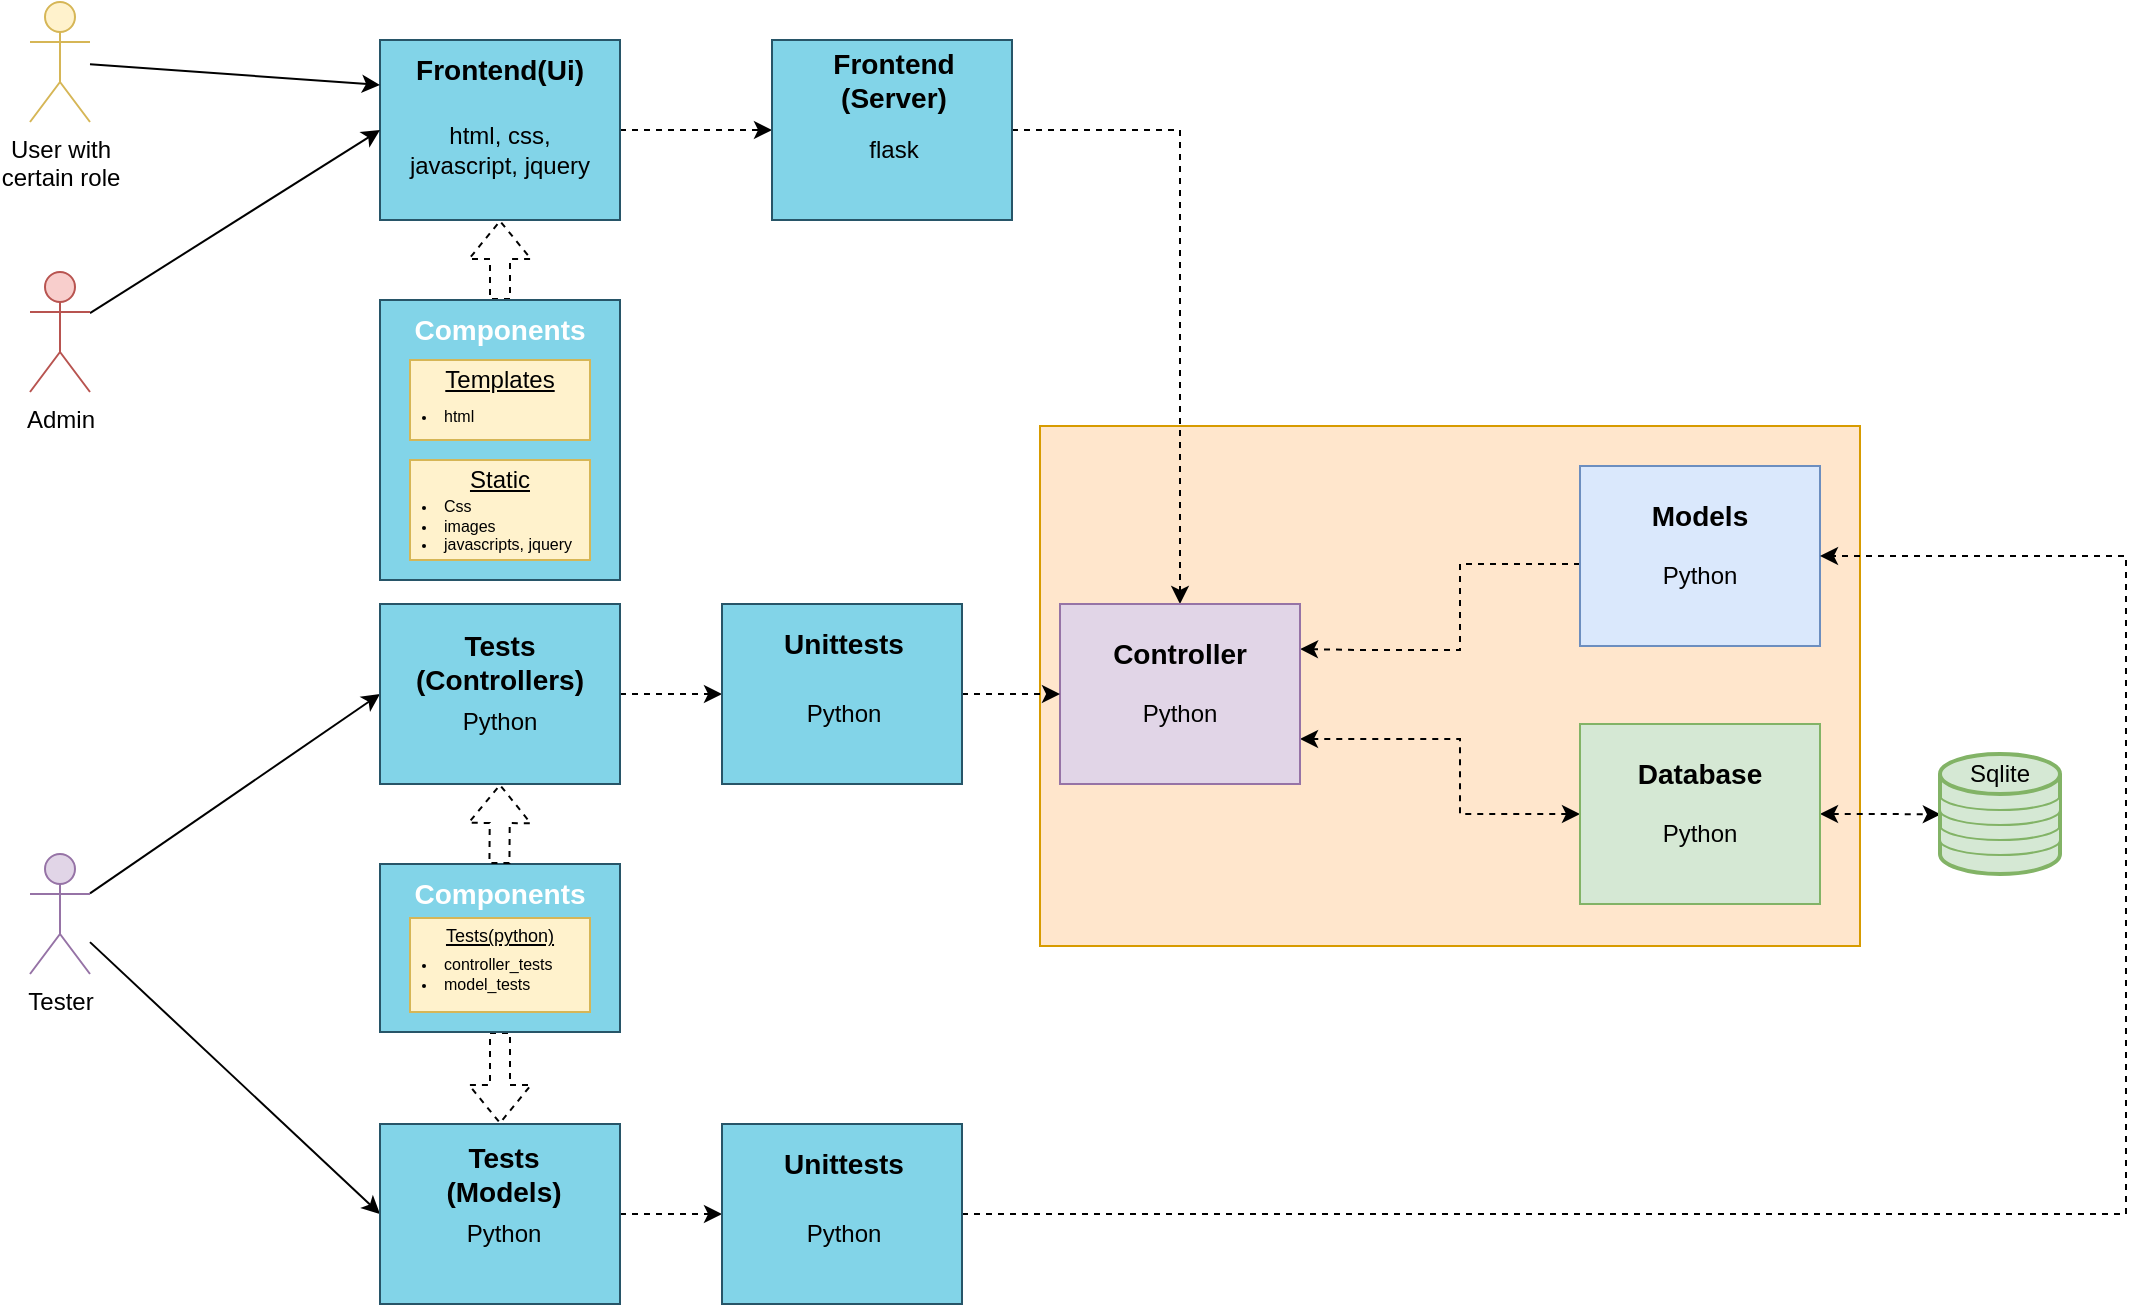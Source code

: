 <mxfile version="22.1.5" type="device">
  <diagram name="Page-1" id="u3W3jtYx0ga6XioQyQ9T">
    <mxGraphModel dx="880" dy="560" grid="1" gridSize="10" guides="1" tooltips="1" connect="1" arrows="1" fold="1" page="1" pageScale="1" pageWidth="1169" pageHeight="827" math="0" shadow="0">
      <root>
        <mxCell id="0" />
        <mxCell id="1" parent="0" />
        <mxCell id="3INnjlpsInckmwFaVCA_-41" value="" style="rounded=0;whiteSpace=wrap;html=1;fillColor=#ffe6cc;strokeColor=#d79b00;" parent="1" vertex="1">
          <mxGeometry x="557" y="287" width="410" height="260" as="geometry" />
        </mxCell>
        <mxCell id="3INnjlpsInckmwFaVCA_-5" value="" style="edgeStyle=orthogonalEdgeStyle;rounded=0;orthogonalLoop=1;jettySize=auto;html=1;dashed=1;" parent="1" source="3INnjlpsInckmwFaVCA_-1" target="3INnjlpsInckmwFaVCA_-4" edge="1">
          <mxGeometry relative="1" as="geometry" />
        </mxCell>
        <mxCell id="3INnjlpsInckmwFaVCA_-1" value="" style="rounded=0;whiteSpace=wrap;html=1;fillColor=#82d4e8;strokeColor=#275568;" parent="1" vertex="1">
          <mxGeometry x="227" y="94" width="120" height="90" as="geometry" />
        </mxCell>
        <mxCell id="3INnjlpsInckmwFaVCA_-2" value="Frontend(Ui)" style="text;html=1;strokeColor=none;fillColor=none;align=center;verticalAlign=middle;whiteSpace=wrap;rounded=0;fontSize=14;fontStyle=1;fontColor=#000000;" parent="1" vertex="1">
          <mxGeometry x="247" y="94" width="80" height="30" as="geometry" />
        </mxCell>
        <mxCell id="3INnjlpsInckmwFaVCA_-3" value="html, css, javascript, jquery" style="text;html=1;strokeColor=none;fillColor=none;align=center;verticalAlign=middle;whiteSpace=wrap;rounded=0;fontColor=#000000;" parent="1" vertex="1">
          <mxGeometry x="237" y="134" width="100" height="30" as="geometry" />
        </mxCell>
        <mxCell id="3INnjlpsInckmwFaVCA_-9" value="" style="edgeStyle=orthogonalEdgeStyle;rounded=0;orthogonalLoop=1;jettySize=auto;html=1;dashed=1;" parent="1" source="3INnjlpsInckmwFaVCA_-4" target="3INnjlpsInckmwFaVCA_-8" edge="1">
          <mxGeometry relative="1" as="geometry" />
        </mxCell>
        <mxCell id="3INnjlpsInckmwFaVCA_-4" value="" style="rounded=0;whiteSpace=wrap;html=1;fillColor=#82d4e8;strokeColor=#275568;" parent="1" vertex="1">
          <mxGeometry x="423" y="94" width="120" height="90" as="geometry" />
        </mxCell>
        <mxCell id="3INnjlpsInckmwFaVCA_-6" value="Frontend&lt;br&gt;(Server)" style="text;html=1;strokeColor=none;fillColor=none;align=center;verticalAlign=middle;whiteSpace=wrap;rounded=0;fontSize=14;fontStyle=1;fontColor=#000000;" parent="1" vertex="1">
          <mxGeometry x="434" y="99" width="100" height="30" as="geometry" />
        </mxCell>
        <mxCell id="3INnjlpsInckmwFaVCA_-7" value="flask" style="text;html=1;strokeColor=none;fillColor=none;align=center;verticalAlign=middle;whiteSpace=wrap;rounded=0;fontColor=#000000;" parent="1" vertex="1">
          <mxGeometry x="434" y="134" width="100" height="30" as="geometry" />
        </mxCell>
        <mxCell id="3INnjlpsInckmwFaVCA_-20" value="" style="group;fillColor=#d5e8d4;strokeColor=#82b366;container=0;" parent="1" vertex="1" connectable="0">
          <mxGeometry x="827" y="307" width="120" height="90" as="geometry" />
        </mxCell>
        <mxCell id="3INnjlpsInckmwFaVCA_-21" value="" style="group;fillColor=#d5e8d4;strokeColor=#82b366;container=0;" parent="1" vertex="1" connectable="0">
          <mxGeometry x="567" y="376" width="120" height="90" as="geometry" />
        </mxCell>
        <mxCell id="3INnjlpsInckmwFaVCA_-22" value="" style="group;fillColor=#d5e8d4;strokeColor=#82b366;container=0;" parent="1" vertex="1" connectable="0">
          <mxGeometry x="827" y="436" width="120" height="90" as="geometry" />
        </mxCell>
        <mxCell id="3INnjlpsInckmwFaVCA_-24" value="" style="edgeStyle=orthogonalEdgeStyle;rounded=0;orthogonalLoop=1;jettySize=auto;html=1;entryX=1;entryY=0.25;entryDx=0;entryDy=0;dashed=1;" parent="1" source="3INnjlpsInckmwFaVCA_-17" target="3INnjlpsInckmwFaVCA_-8" edge="1">
          <mxGeometry relative="1" as="geometry">
            <mxPoint x="707" y="416" as="targetPoint" />
            <Array as="points">
              <mxPoint x="767" y="356" />
              <mxPoint x="767" y="399" />
              <mxPoint x="717" y="399" />
            </Array>
          </mxGeometry>
        </mxCell>
        <mxCell id="3INnjlpsInckmwFaVCA_-26" value="" style="edgeStyle=orthogonalEdgeStyle;rounded=0;orthogonalLoop=1;jettySize=auto;html=1;entryX=1;entryY=0.75;entryDx=0;entryDy=0;startArrow=classic;startFill=1;dashed=1;" parent="1" source="3INnjlpsInckmwFaVCA_-14" target="3INnjlpsInckmwFaVCA_-8" edge="1">
          <mxGeometry relative="1" as="geometry">
            <mxPoint x="747" y="481" as="targetPoint" />
            <Array as="points">
              <mxPoint x="767" y="481" />
              <mxPoint x="767" y="444" />
            </Array>
          </mxGeometry>
        </mxCell>
        <mxCell id="3INnjlpsInckmwFaVCA_-32" value="" style="edgeStyle=orthogonalEdgeStyle;rounded=0;orthogonalLoop=1;jettySize=auto;html=1;entryX=0.007;entryY=0.647;entryDx=0;entryDy=0;entryPerimeter=0;startArrow=classic;startFill=1;dashed=1;" parent="1" source="3INnjlpsInckmwFaVCA_-14" target="3INnjlpsInckmwFaVCA_-28" edge="1">
          <mxGeometry relative="1" as="geometry" />
        </mxCell>
        <mxCell id="3INnjlpsInckmwFaVCA_-38" value="" style="rounded=0;orthogonalLoop=1;jettySize=auto;html=1;entryX=0;entryY=0.25;entryDx=0;entryDy=0;" parent="1" source="3INnjlpsInckmwFaVCA_-33" target="3INnjlpsInckmwFaVCA_-1" edge="1">
          <mxGeometry relative="1" as="geometry">
            <mxPoint x="117" y="105.0" as="targetPoint" />
          </mxGeometry>
        </mxCell>
        <mxCell id="3INnjlpsInckmwFaVCA_-33" value="User with &lt;br&gt;certain role" style="shape=umlActor;verticalLabelPosition=bottom;verticalAlign=top;html=1;outlineConnect=0;fillColor=#fff2cc;strokeColor=#d6b656;" parent="1" vertex="1">
          <mxGeometry x="52" y="75" width="30" height="60" as="geometry" />
        </mxCell>
        <mxCell id="3INnjlpsInckmwFaVCA_-40" value="" style="rounded=0;orthogonalLoop=1;jettySize=auto;html=1;entryX=0;entryY=0.5;entryDx=0;entryDy=0;" parent="1" source="3INnjlpsInckmwFaVCA_-34" target="3INnjlpsInckmwFaVCA_-1" edge="1">
          <mxGeometry relative="1" as="geometry">
            <mxPoint x="117" y="236" as="targetPoint" />
          </mxGeometry>
        </mxCell>
        <mxCell id="3INnjlpsInckmwFaVCA_-34" value="Admin" style="shape=umlActor;verticalLabelPosition=bottom;verticalAlign=top;html=1;outlineConnect=0;fillColor=#f8cecc;strokeColor=#b85450;" parent="1" vertex="1">
          <mxGeometry x="52" y="210" width="30" height="60" as="geometry" />
        </mxCell>
        <mxCell id="4bu-rPrYZlvR-lWPo4WU-35" style="rounded=0;orthogonalLoop=1;jettySize=auto;html=1;entryX=0;entryY=0.5;entryDx=0;entryDy=0;" parent="1" source="3INnjlpsInckmwFaVCA_-36" target="4bu-rPrYZlvR-lWPo4WU-10" edge="1">
          <mxGeometry relative="1" as="geometry" />
        </mxCell>
        <mxCell id="4bu-rPrYZlvR-lWPo4WU-36" style="rounded=0;orthogonalLoop=1;jettySize=auto;html=1;entryX=0;entryY=0.5;entryDx=0;entryDy=0;" parent="1" source="3INnjlpsInckmwFaVCA_-36" target="4bu-rPrYZlvR-lWPo4WU-7" edge="1">
          <mxGeometry relative="1" as="geometry">
            <mxPoint x="83" y="560" as="sourcePoint" />
          </mxGeometry>
        </mxCell>
        <mxCell id="3INnjlpsInckmwFaVCA_-36" value="Tester" style="shape=umlActor;verticalLabelPosition=bottom;verticalAlign=top;html=1;outlineConnect=0;fillColor=#e1d5e7;strokeColor=#9673a6;" parent="1" vertex="1">
          <mxGeometry x="52" y="501" width="30" height="60" as="geometry" />
        </mxCell>
        <mxCell id="3INnjlpsInckmwFaVCA_-17" value="" style="rounded=0;whiteSpace=wrap;html=1;fillColor=#dae8fc;strokeColor=#6c8ebf;" parent="1" vertex="1">
          <mxGeometry x="827" y="307" width="120" height="90" as="geometry" />
        </mxCell>
        <mxCell id="3INnjlpsInckmwFaVCA_-18" value="Models" style="text;html=1;strokeColor=none;fillColor=none;align=center;verticalAlign=middle;whiteSpace=wrap;rounded=0;fontSize=14;fontStyle=1" parent="1" vertex="1">
          <mxGeometry x="857" y="317" width="60" height="30" as="geometry" />
        </mxCell>
        <mxCell id="3INnjlpsInckmwFaVCA_-19" value="Python" style="text;html=1;strokeColor=none;fillColor=none;align=center;verticalAlign=middle;whiteSpace=wrap;rounded=0;" parent="1" vertex="1">
          <mxGeometry x="857" y="347" width="60" height="30" as="geometry" />
        </mxCell>
        <mxCell id="3INnjlpsInckmwFaVCA_-14" value="" style="rounded=0;whiteSpace=wrap;html=1;fillColor=#d5e8d4;strokeColor=#82b366;" parent="1" vertex="1">
          <mxGeometry x="827" y="436" width="120" height="90" as="geometry" />
        </mxCell>
        <mxCell id="3INnjlpsInckmwFaVCA_-15" value="Database" style="text;html=1;strokeColor=none;fillColor=none;align=center;verticalAlign=middle;whiteSpace=wrap;rounded=0;fontSize=14;fontStyle=1" parent="1" vertex="1">
          <mxGeometry x="857" y="446" width="60" height="30" as="geometry" />
        </mxCell>
        <mxCell id="3INnjlpsInckmwFaVCA_-16" value="Python" style="text;html=1;strokeColor=none;fillColor=none;align=center;verticalAlign=middle;whiteSpace=wrap;rounded=0;" parent="1" vertex="1">
          <mxGeometry x="857" y="476" width="60" height="30" as="geometry" />
        </mxCell>
        <mxCell id="3INnjlpsInckmwFaVCA_-8" value="" style="rounded=0;whiteSpace=wrap;html=1;fillColor=#e1d5e7;strokeColor=#9673a6;" parent="1" vertex="1">
          <mxGeometry x="567" y="376" width="120" height="90" as="geometry" />
        </mxCell>
        <mxCell id="3INnjlpsInckmwFaVCA_-10" value="Controller" style="text;html=1;strokeColor=none;fillColor=none;align=center;verticalAlign=middle;whiteSpace=wrap;rounded=0;fontSize=14;fontStyle=1" parent="1" vertex="1">
          <mxGeometry x="597" y="386" width="60" height="30" as="geometry" />
        </mxCell>
        <mxCell id="3INnjlpsInckmwFaVCA_-11" value="Python" style="text;html=1;strokeColor=none;fillColor=none;align=center;verticalAlign=middle;whiteSpace=wrap;rounded=0;" parent="1" vertex="1">
          <mxGeometry x="597" y="416" width="60" height="30" as="geometry" />
        </mxCell>
        <mxCell id="3INnjlpsInckmwFaVCA_-27" value="" style="strokeWidth=2;html=1;shape=mxgraph.flowchart.database;whiteSpace=wrap;fillColor=#d5e8d4;strokeColor=#82b366;" parent="1" vertex="1">
          <mxGeometry x="1007" y="451" width="60" height="60" as="geometry" />
        </mxCell>
        <mxCell id="3INnjlpsInckmwFaVCA_-28" value="" style="shape=cylinder3;whiteSpace=wrap;html=1;boundedLbl=1;backgroundOutline=1;size=15;lid=0;fillColor=#d5e8d4;strokeColor=#82b366;" parent="1" vertex="1">
          <mxGeometry x="1007" y="471.5" width="60" height="15" as="geometry" />
        </mxCell>
        <mxCell id="3INnjlpsInckmwFaVCA_-29" value="" style="shape=cylinder3;whiteSpace=wrap;html=1;boundedLbl=1;backgroundOutline=1;size=15;lid=0;fillColor=#d5e8d4;strokeColor=#82b366;" parent="1" vertex="1">
          <mxGeometry x="1007" y="486.5" width="60" height="15" as="geometry" />
        </mxCell>
        <mxCell id="3INnjlpsInckmwFaVCA_-31" value="Sqlite" style="text;html=1;strokeColor=none;fillColor=none;align=center;verticalAlign=middle;whiteSpace=wrap;rounded=0;" parent="1" vertex="1">
          <mxGeometry x="1007" y="451" width="60" height="20" as="geometry" />
        </mxCell>
        <mxCell id="3INnjlpsInckmwFaVCA_-51" value="" style="rounded=0;orthogonalLoop=1;jettySize=auto;html=1;entryX=0.5;entryY=1;entryDx=0;entryDy=0;shape=flexArrow;dashed=1;" parent="1" source="3INnjlpsInckmwFaVCA_-42" target="3INnjlpsInckmwFaVCA_-1" edge="1">
          <mxGeometry relative="1" as="geometry" />
        </mxCell>
        <mxCell id="3INnjlpsInckmwFaVCA_-42" value="" style="rounded=0;whiteSpace=wrap;html=1;fillColor=#82d4e8;strokeColor=#275568;" parent="1" vertex="1">
          <mxGeometry x="227" y="224" width="120" height="140" as="geometry" />
        </mxCell>
        <mxCell id="3INnjlpsInckmwFaVCA_-43" value="Components" style="text;html=1;strokeColor=none;fillColor=none;align=center;verticalAlign=middle;whiteSpace=wrap;rounded=0;fontStyle=1;fontSize=14;fontColor=#FFFFFF;" parent="1" vertex="1">
          <mxGeometry x="257" y="224" width="60" height="30" as="geometry" />
        </mxCell>
        <mxCell id="3INnjlpsInckmwFaVCA_-44" value="" style="rounded=0;whiteSpace=wrap;html=1;fillColor=#fff2cc;strokeColor=#d6b656;" parent="1" vertex="1">
          <mxGeometry x="242" y="254" width="90" height="40" as="geometry" />
        </mxCell>
        <mxCell id="3INnjlpsInckmwFaVCA_-45" value="" style="rounded=0;whiteSpace=wrap;html=1;fillColor=#fff2cc;strokeColor=#d6b656;" parent="1" vertex="1">
          <mxGeometry x="242" y="304" width="90" height="50" as="geometry" />
        </mxCell>
        <mxCell id="3INnjlpsInckmwFaVCA_-46" value="Templates" style="text;html=1;strokeColor=none;fillColor=none;align=center;verticalAlign=middle;whiteSpace=wrap;rounded=0;fontStyle=4" parent="1" vertex="1">
          <mxGeometry x="257" y="259" width="60" height="10" as="geometry" />
        </mxCell>
        <mxCell id="3INnjlpsInckmwFaVCA_-47" value="Static" style="text;html=1;strokeColor=none;fillColor=none;align=center;verticalAlign=middle;whiteSpace=wrap;rounded=0;fontStyle=4" parent="1" vertex="1">
          <mxGeometry x="257" y="308.5" width="60" height="10" as="geometry" />
        </mxCell>
        <mxCell id="3INnjlpsInckmwFaVCA_-48" value="&lt;ul style=&quot;font-size: 8px;&quot;&gt;&lt;li style=&quot;font-size: 8px;&quot;&gt;html&lt;/li&gt;&lt;/ul&gt;" style="text;html=1;strokeColor=none;fillColor=none;align=left;verticalAlign=middle;whiteSpace=wrap;rounded=0;fontSize=8;" parent="1" vertex="1">
          <mxGeometry x="217" y="277" width="20" height="10" as="geometry" />
        </mxCell>
        <mxCell id="3INnjlpsInckmwFaVCA_-49" value="&lt;ul style=&quot;font-size: 8px;&quot;&gt;&lt;li&gt;Css&lt;/li&gt;&lt;li&gt;images&lt;/li&gt;&lt;li&gt;javascripts, jquery&lt;/li&gt;&lt;/ul&gt;" style="text;html=1;strokeColor=none;fillColor=none;align=left;verticalAlign=middle;whiteSpace=wrap;rounded=0;fontSize=10;" parent="1" vertex="1">
          <mxGeometry x="217" y="331.5" width="110" height="10" as="geometry" />
        </mxCell>
        <mxCell id="4bu-rPrYZlvR-lWPo4WU-46" style="edgeStyle=orthogonalEdgeStyle;rounded=0;orthogonalLoop=1;jettySize=auto;html=1;exitX=1;exitY=0.5;exitDx=0;exitDy=0;entryX=0;entryY=0.5;entryDx=0;entryDy=0;dashed=1;" parent="1" source="4bu-rPrYZlvR-lWPo4WU-7" target="4bu-rPrYZlvR-lWPo4WU-43" edge="1">
          <mxGeometry relative="1" as="geometry" />
        </mxCell>
        <mxCell id="4bu-rPrYZlvR-lWPo4WU-7" value="" style="rounded=0;whiteSpace=wrap;html=1;fillColor=#82d4e8;strokeColor=#275568;" parent="1" vertex="1">
          <mxGeometry x="227" y="636" width="120" height="90" as="geometry" />
        </mxCell>
        <mxCell id="4bu-rPrYZlvR-lWPo4WU-8" value="Tests (Models)" style="text;html=1;strokeColor=none;fillColor=none;align=center;verticalAlign=middle;whiteSpace=wrap;rounded=0;fontSize=14;fontStyle=1;fontColor=#000000;" parent="1" vertex="1">
          <mxGeometry x="249" y="646" width="80" height="30" as="geometry" />
        </mxCell>
        <mxCell id="4bu-rPrYZlvR-lWPo4WU-9" value="Python" style="text;html=1;strokeColor=none;fillColor=none;align=center;verticalAlign=middle;whiteSpace=wrap;rounded=0;fontColor=#000000;" parent="1" vertex="1">
          <mxGeometry x="239" y="676" width="100" height="30" as="geometry" />
        </mxCell>
        <mxCell id="4bu-rPrYZlvR-lWPo4WU-47" style="edgeStyle=orthogonalEdgeStyle;rounded=0;orthogonalLoop=1;jettySize=auto;html=1;exitX=1;exitY=0.5;exitDx=0;exitDy=0;entryX=0;entryY=0.5;entryDx=0;entryDy=0;dashed=1;" parent="1" source="4bu-rPrYZlvR-lWPo4WU-10" target="4bu-rPrYZlvR-lWPo4WU-39" edge="1">
          <mxGeometry relative="1" as="geometry" />
        </mxCell>
        <mxCell id="4bu-rPrYZlvR-lWPo4WU-10" value="" style="rounded=0;whiteSpace=wrap;html=1;fillColor=#82d4e8;strokeColor=#275568;" parent="1" vertex="1">
          <mxGeometry x="227" y="376" width="120" height="90" as="geometry" />
        </mxCell>
        <mxCell id="4bu-rPrYZlvR-lWPo4WU-11" value="Tests (Controllers)" style="text;html=1;strokeColor=none;fillColor=none;align=center;verticalAlign=middle;whiteSpace=wrap;rounded=0;fontSize=14;fontStyle=1;fontColor=#000000;" parent="1" vertex="1">
          <mxGeometry x="247" y="389.5" width="80" height="30" as="geometry" />
        </mxCell>
        <mxCell id="4bu-rPrYZlvR-lWPo4WU-12" value="Python" style="text;html=1;strokeColor=none;fillColor=none;align=center;verticalAlign=middle;whiteSpace=wrap;rounded=0;fontColor=#000000;" parent="1" vertex="1">
          <mxGeometry x="237" y="419.5" width="100" height="30" as="geometry" />
        </mxCell>
        <mxCell id="BnylG5tKCWgmqOHqfDnl-3" value="" style="edgeStyle=orthogonalEdgeStyle;rounded=0;orthogonalLoop=1;jettySize=auto;html=1;entryX=0.5;entryY=0;entryDx=0;entryDy=0;shape=flexArrow;dashed=1;" parent="1" source="4bu-rPrYZlvR-lWPo4WU-13" target="4bu-rPrYZlvR-lWPo4WU-7" edge="1">
          <mxGeometry relative="1" as="geometry" />
        </mxCell>
        <mxCell id="4bu-rPrYZlvR-lWPo4WU-13" value="" style="rounded=0;whiteSpace=wrap;html=1;fillColor=#82d4e8;strokeColor=#275568;" parent="1" vertex="1">
          <mxGeometry x="227" y="506" width="120" height="84" as="geometry" />
        </mxCell>
        <mxCell id="4bu-rPrYZlvR-lWPo4WU-14" value="Components" style="text;html=1;strokeColor=none;fillColor=none;align=center;verticalAlign=middle;whiteSpace=wrap;rounded=0;fontStyle=1;fontSize=14;fontColor=#FFFFFF;" parent="1" vertex="1">
          <mxGeometry x="257" y="506" width="60" height="30" as="geometry" />
        </mxCell>
        <mxCell id="4bu-rPrYZlvR-lWPo4WU-15" value="" style="rounded=0;whiteSpace=wrap;html=1;fillColor=#fff2cc;strokeColor=#d6b656;" parent="1" vertex="1">
          <mxGeometry x="242" y="533" width="90" height="47" as="geometry" />
        </mxCell>
        <mxCell id="4bu-rPrYZlvR-lWPo4WU-17" value="&lt;font style=&quot;font-size: 9px;&quot;&gt;Tests(python)&lt;br&gt;&lt;/font&gt;" style="text;html=1;strokeColor=none;fillColor=none;align=center;verticalAlign=middle;whiteSpace=wrap;rounded=0;fontStyle=4" parent="1" vertex="1">
          <mxGeometry x="257" y="536" width="60" height="10" as="geometry" />
        </mxCell>
        <mxCell id="4bu-rPrYZlvR-lWPo4WU-19" value="&lt;ul style=&quot;&quot;&gt;&lt;li style=&quot;&quot;&gt;controller_tests&lt;br&gt;&lt;/li&gt;&lt;li style=&quot;&quot;&gt;model_tests&lt;br&gt;&lt;/li&gt;&lt;/ul&gt;" style="text;html=1;strokeColor=none;fillColor=none;align=left;verticalAlign=middle;whiteSpace=wrap;rounded=0;fontSize=8;" parent="1" vertex="1">
          <mxGeometry x="217" y="556" width="20" height="10" as="geometry" />
        </mxCell>
        <mxCell id="4bu-rPrYZlvR-lWPo4WU-22" value="" style="rounded=0;orthogonalLoop=1;jettySize=auto;html=1;entryX=0.5;entryY=1;entryDx=0;entryDy=0;shape=flexArrow;dashed=1;" parent="1" edge="1">
          <mxGeometry relative="1" as="geometry">
            <mxPoint x="286.71" y="506" as="sourcePoint" />
            <mxPoint x="286.71" y="466" as="targetPoint" />
            <Array as="points">
              <mxPoint x="287" y="466" />
            </Array>
          </mxGeometry>
        </mxCell>
        <mxCell id="4bu-rPrYZlvR-lWPo4WU-48" style="edgeStyle=orthogonalEdgeStyle;rounded=0;orthogonalLoop=1;jettySize=auto;html=1;exitX=1;exitY=0.5;exitDx=0;exitDy=0;entryX=0;entryY=0.5;entryDx=0;entryDy=0;dashed=1;" parent="1" source="4bu-rPrYZlvR-lWPo4WU-39" target="3INnjlpsInckmwFaVCA_-8" edge="1">
          <mxGeometry relative="1" as="geometry" />
        </mxCell>
        <mxCell id="4bu-rPrYZlvR-lWPo4WU-39" value="" style="rounded=0;whiteSpace=wrap;html=1;fillColor=#82d4e8;strokeColor=#275568;" parent="1" vertex="1">
          <mxGeometry x="398" y="376" width="120" height="90" as="geometry" />
        </mxCell>
        <mxCell id="4bu-rPrYZlvR-lWPo4WU-40" value="Unittests" style="text;html=1;strokeColor=none;fillColor=none;align=center;verticalAlign=middle;whiteSpace=wrap;rounded=0;fontSize=14;fontStyle=1;fontColor=#000000;" parent="1" vertex="1">
          <mxGeometry x="409" y="381" width="100" height="30" as="geometry" />
        </mxCell>
        <mxCell id="4bu-rPrYZlvR-lWPo4WU-41" value="Python" style="text;html=1;strokeColor=none;fillColor=none;align=center;verticalAlign=middle;whiteSpace=wrap;rounded=0;fontColor=#000000;" parent="1" vertex="1">
          <mxGeometry x="409" y="416" width="100" height="30" as="geometry" />
        </mxCell>
        <mxCell id="BnylG5tKCWgmqOHqfDnl-7" value="" style="edgeStyle=orthogonalEdgeStyle;rounded=0;orthogonalLoop=1;jettySize=auto;html=1;entryX=1;entryY=0.5;entryDx=0;entryDy=0;dashed=1;" parent="1" source="4bu-rPrYZlvR-lWPo4WU-43" target="3INnjlpsInckmwFaVCA_-17" edge="1">
          <mxGeometry relative="1" as="geometry">
            <mxPoint x="598" y="681" as="targetPoint" />
            <Array as="points">
              <mxPoint x="1100" y="681" />
              <mxPoint x="1100" y="352" />
            </Array>
          </mxGeometry>
        </mxCell>
        <mxCell id="4bu-rPrYZlvR-lWPo4WU-43" value="" style="rounded=0;whiteSpace=wrap;html=1;fillColor=#82d4e8;strokeColor=#275568;" parent="1" vertex="1">
          <mxGeometry x="398" y="636" width="120" height="90" as="geometry" />
        </mxCell>
        <mxCell id="4bu-rPrYZlvR-lWPo4WU-44" value="Unittests" style="text;html=1;strokeColor=none;fillColor=none;align=center;verticalAlign=middle;whiteSpace=wrap;rounded=0;fontSize=14;fontStyle=1;fontColor=#000000;" parent="1" vertex="1">
          <mxGeometry x="409" y="641" width="100" height="30" as="geometry" />
        </mxCell>
        <mxCell id="4bu-rPrYZlvR-lWPo4WU-45" value="Python" style="text;html=1;strokeColor=none;fillColor=none;align=center;verticalAlign=middle;whiteSpace=wrap;rounded=0;fontColor=#000000;" parent="1" vertex="1">
          <mxGeometry x="409" y="676" width="100" height="30" as="geometry" />
        </mxCell>
      </root>
    </mxGraphModel>
  </diagram>
</mxfile>
